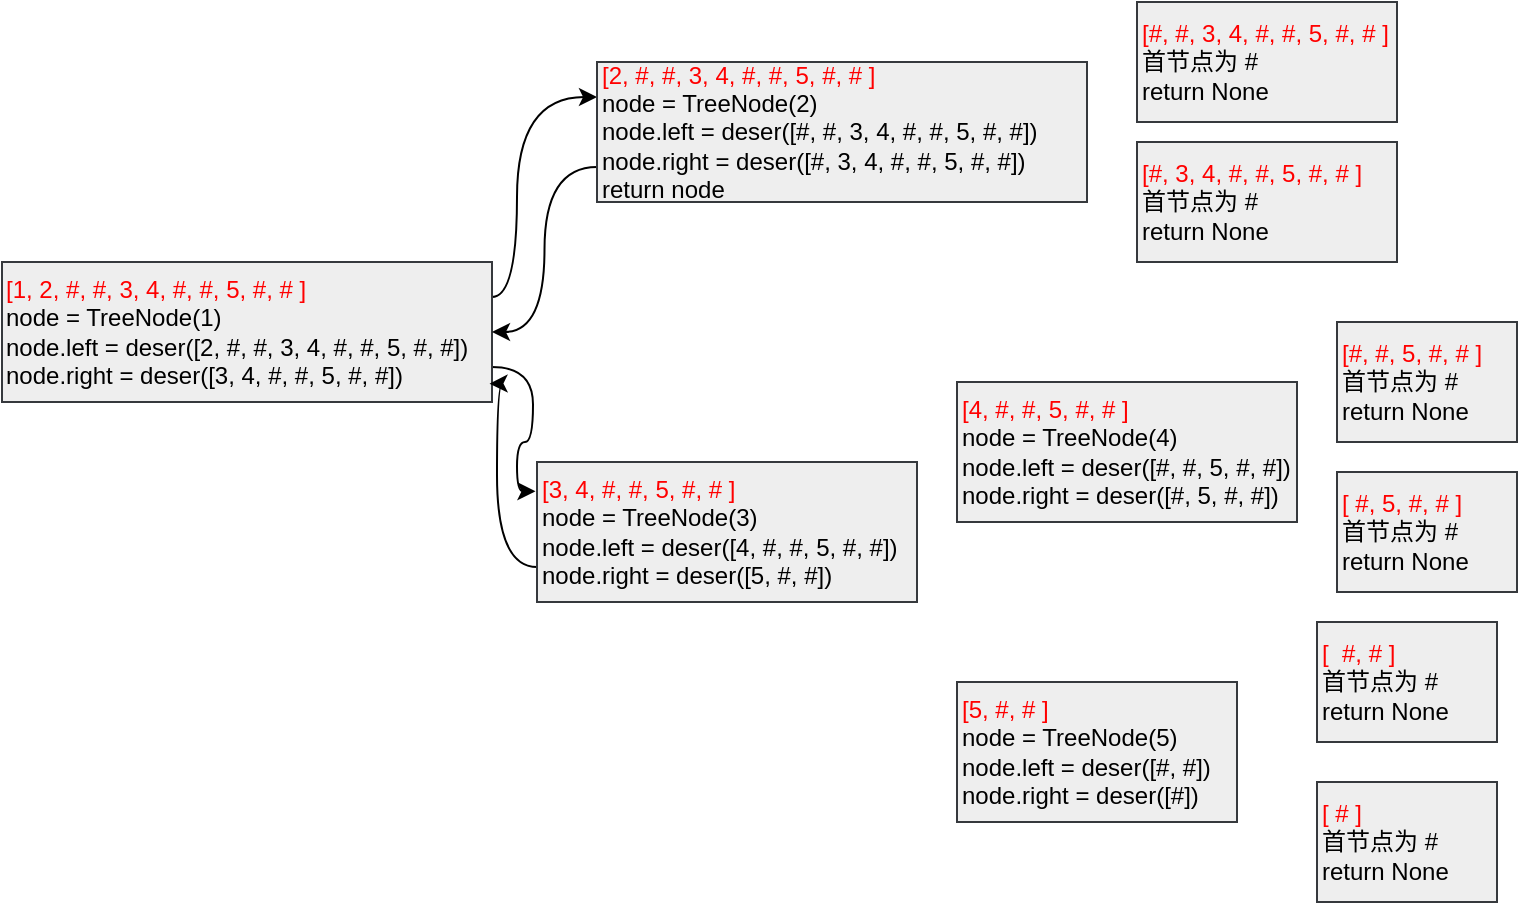 <mxfile version="14.7.3" type="github">
  <diagram id="bu5lm8wExsLP5NeLCZCM" name="第 1 页">
    <mxGraphModel dx="2844" dy="1524" grid="1" gridSize="10" guides="1" tooltips="1" connect="1" arrows="1" fold="1" page="1" pageScale="1" pageWidth="827" pageHeight="583" math="0" shadow="0">
      <root>
        <mxCell id="0" />
        <mxCell id="1" parent="0" />
        <mxCell id="7SuwNwZ2lyHalRhBw8_W-41" style="edgeStyle=orthogonalEdgeStyle;rounded=0;orthogonalLoop=1;jettySize=auto;html=1;exitX=1;exitY=0.25;exitDx=0;exitDy=0;entryX=0;entryY=0.25;entryDx=0;entryDy=0;curved=1;" edge="1" parent="1" source="7SuwNwZ2lyHalRhBw8_W-26" target="7SuwNwZ2lyHalRhBw8_W-27">
          <mxGeometry relative="1" as="geometry">
            <Array as="points">
              <mxPoint x="297.5" y="228" />
              <mxPoint x="297.5" y="128" />
            </Array>
          </mxGeometry>
        </mxCell>
        <mxCell id="7SuwNwZ2lyHalRhBw8_W-43" style="edgeStyle=orthogonalEdgeStyle;curved=1;rounded=0;orthogonalLoop=1;jettySize=auto;html=1;exitX=1;exitY=0.75;exitDx=0;exitDy=0;entryX=-0.004;entryY=0.209;entryDx=0;entryDy=0;entryPerimeter=0;" edge="1" parent="1" source="7SuwNwZ2lyHalRhBw8_W-26" target="7SuwNwZ2lyHalRhBw8_W-31">
          <mxGeometry relative="1" as="geometry">
            <Array as="points">
              <mxPoint x="305.5" y="263" />
              <mxPoint x="305.5" y="300" />
              <mxPoint x="297.5" y="300" />
              <mxPoint x="297.5" y="325" />
            </Array>
          </mxGeometry>
        </mxCell>
        <mxCell id="7SuwNwZ2lyHalRhBw8_W-26" value="&lt;font color=&quot;#ff0000&quot;&gt;[1, 2, #, #, 3, 4, #, #, 5, #, # ]&lt;/font&gt;&lt;br&gt;node = TreeNode(1)&lt;br&gt;node.left = deser([2, #, #, 3, 4, #, #, 5, #, #])&lt;br&gt;node.right = deser([3, 4, #, #, 5, #, #])" style="text;html=1;strokeColor=#36393d;fillColor=#eeeeee;align=left;verticalAlign=middle;whiteSpace=wrap;rounded=0;" vertex="1" parent="1">
          <mxGeometry x="40" y="210" width="245" height="70" as="geometry" />
        </mxCell>
        <mxCell id="7SuwNwZ2lyHalRhBw8_W-42" style="edgeStyle=orthogonalEdgeStyle;rounded=0;orthogonalLoop=1;jettySize=auto;html=1;exitX=0;exitY=0.75;exitDx=0;exitDy=0;entryX=1;entryY=0.5;entryDx=0;entryDy=0;curved=1;" edge="1" parent="1" source="7SuwNwZ2lyHalRhBw8_W-27" target="7SuwNwZ2lyHalRhBw8_W-26">
          <mxGeometry relative="1" as="geometry" />
        </mxCell>
        <mxCell id="7SuwNwZ2lyHalRhBw8_W-27" value="&lt;font color=&quot;#ff0000&quot;&gt;[2, #, #, 3, 4, #, #, 5, #, # ]&lt;/font&gt;&lt;br&gt;node = TreeNode(2)&lt;br&gt;node.left = deser([#, #, 3, 4, #, #, 5, #, #])&lt;br&gt;node.right = deser([#, 3, 4, #, #, 5, #, #])&lt;br&gt;return node&amp;nbsp;" style="text;html=1;strokeColor=#36393d;fillColor=#eeeeee;align=left;verticalAlign=middle;whiteSpace=wrap;rounded=0;" vertex="1" parent="1">
          <mxGeometry x="337.5" y="110" width="245" height="70" as="geometry" />
        </mxCell>
        <mxCell id="7SuwNwZ2lyHalRhBw8_W-28" value="&lt;font color=&quot;#ff0000&quot;&gt;[#, #, 3, 4, #, #, 5, #, # ]&lt;/font&gt;&lt;br&gt;首节点为 #&amp;nbsp;&lt;br&gt;return None" style="text;html=1;strokeColor=#36393d;fillColor=#eeeeee;align=left;verticalAlign=middle;whiteSpace=wrap;rounded=0;" vertex="1" parent="1">
          <mxGeometry x="607.5" y="80" width="130" height="60" as="geometry" />
        </mxCell>
        <mxCell id="7SuwNwZ2lyHalRhBw8_W-30" value="&lt;font color=&quot;#ff0000&quot;&gt;[#, 3, 4, #, #, 5, #, # ]&lt;/font&gt;&lt;br&gt;首节点为 #&amp;nbsp;&lt;br&gt;return None" style="text;html=1;strokeColor=#36393d;fillColor=#eeeeee;align=left;verticalAlign=middle;whiteSpace=wrap;rounded=0;" vertex="1" parent="1">
          <mxGeometry x="607.5" y="150" width="130" height="60" as="geometry" />
        </mxCell>
        <mxCell id="7SuwNwZ2lyHalRhBw8_W-44" style="edgeStyle=orthogonalEdgeStyle;curved=1;rounded=0;orthogonalLoop=1;jettySize=auto;html=1;exitX=0;exitY=0.75;exitDx=0;exitDy=0;entryX=0.995;entryY=0.869;entryDx=0;entryDy=0;entryPerimeter=0;" edge="1" parent="1" source="7SuwNwZ2lyHalRhBw8_W-31" target="7SuwNwZ2lyHalRhBw8_W-26">
          <mxGeometry relative="1" as="geometry">
            <Array as="points">
              <mxPoint x="287.5" y="363" />
              <mxPoint x="287.5" y="271" />
            </Array>
          </mxGeometry>
        </mxCell>
        <mxCell id="7SuwNwZ2lyHalRhBw8_W-31" value="&lt;font color=&quot;#ff0000&quot;&gt;[3, 4, #, #, 5, #, # ]&lt;/font&gt;&lt;br&gt;node = TreeNode(3)&lt;br&gt;node.left = deser([4, #, #, 5, #, #])&lt;br&gt;node.right = deser([5, #, #])" style="text;html=1;strokeColor=#36393d;fillColor=#eeeeee;align=left;verticalAlign=middle;whiteSpace=wrap;rounded=0;" vertex="1" parent="1">
          <mxGeometry x="307.5" y="310" width="190" height="70" as="geometry" />
        </mxCell>
        <mxCell id="7SuwNwZ2lyHalRhBw8_W-32" value="&lt;font color=&quot;#ff0000&quot;&gt;[4, #, #, 5, #, # ]&lt;/font&gt;&lt;br&gt;node = TreeNode(4)&lt;br&gt;node.left = deser([#, #, 5, #, #])&lt;br&gt;node.right = deser([#, 5, #, #])" style="text;html=1;strokeColor=#36393d;fillColor=#eeeeee;align=left;verticalAlign=middle;whiteSpace=wrap;rounded=0;" vertex="1" parent="1">
          <mxGeometry x="517.5" y="270" width="170" height="70" as="geometry" />
        </mxCell>
        <mxCell id="7SuwNwZ2lyHalRhBw8_W-34" value="&lt;font color=&quot;#ff0000&quot;&gt;[#, #, 5, #, # ]&lt;/font&gt;&lt;br&gt;首节点为 #&amp;nbsp;&lt;br&gt;return None" style="text;html=1;strokeColor=#36393d;fillColor=#eeeeee;align=left;verticalAlign=middle;whiteSpace=wrap;rounded=0;" vertex="1" parent="1">
          <mxGeometry x="707.5" y="240" width="90" height="60" as="geometry" />
        </mxCell>
        <mxCell id="7SuwNwZ2lyHalRhBw8_W-35" value="&lt;font color=&quot;#ff0000&quot;&gt;[ #, 5, #, # ]&lt;/font&gt;&lt;br&gt;首节点为 #&amp;nbsp;&lt;br&gt;return None" style="text;html=1;strokeColor=#36393d;fillColor=#eeeeee;align=left;verticalAlign=middle;whiteSpace=wrap;rounded=0;" vertex="1" parent="1">
          <mxGeometry x="707.5" y="315" width="90" height="60" as="geometry" />
        </mxCell>
        <mxCell id="7SuwNwZ2lyHalRhBw8_W-38" value="&lt;font color=&quot;#ff0000&quot;&gt;[5, #, # ]&lt;/font&gt;&lt;br&gt;node = TreeNode(5)&lt;br&gt;node.left = deser([#, #])&lt;br&gt;node.right = deser([#])" style="text;html=1;strokeColor=#36393d;fillColor=#eeeeee;align=left;verticalAlign=middle;whiteSpace=wrap;rounded=0;" vertex="1" parent="1">
          <mxGeometry x="517.5" y="420" width="140" height="70" as="geometry" />
        </mxCell>
        <mxCell id="7SuwNwZ2lyHalRhBw8_W-39" value="&lt;font color=&quot;#ff0000&quot;&gt;[&amp;nbsp; #, # ]&lt;/font&gt;&lt;br&gt;首节点为 #&amp;nbsp;&lt;br&gt;return None" style="text;html=1;strokeColor=#36393d;fillColor=#eeeeee;align=left;verticalAlign=middle;whiteSpace=wrap;rounded=0;" vertex="1" parent="1">
          <mxGeometry x="697.5" y="390" width="90" height="60" as="geometry" />
        </mxCell>
        <mxCell id="7SuwNwZ2lyHalRhBw8_W-40" value="&lt;font color=&quot;#ff0000&quot;&gt;[ # ]&lt;/font&gt;&lt;br&gt;首节点为 #&amp;nbsp;&lt;br&gt;return None" style="text;html=1;strokeColor=#36393d;fillColor=#eeeeee;align=left;verticalAlign=middle;whiteSpace=wrap;rounded=0;" vertex="1" parent="1">
          <mxGeometry x="697.5" y="470" width="90" height="60" as="geometry" />
        </mxCell>
      </root>
    </mxGraphModel>
  </diagram>
</mxfile>
